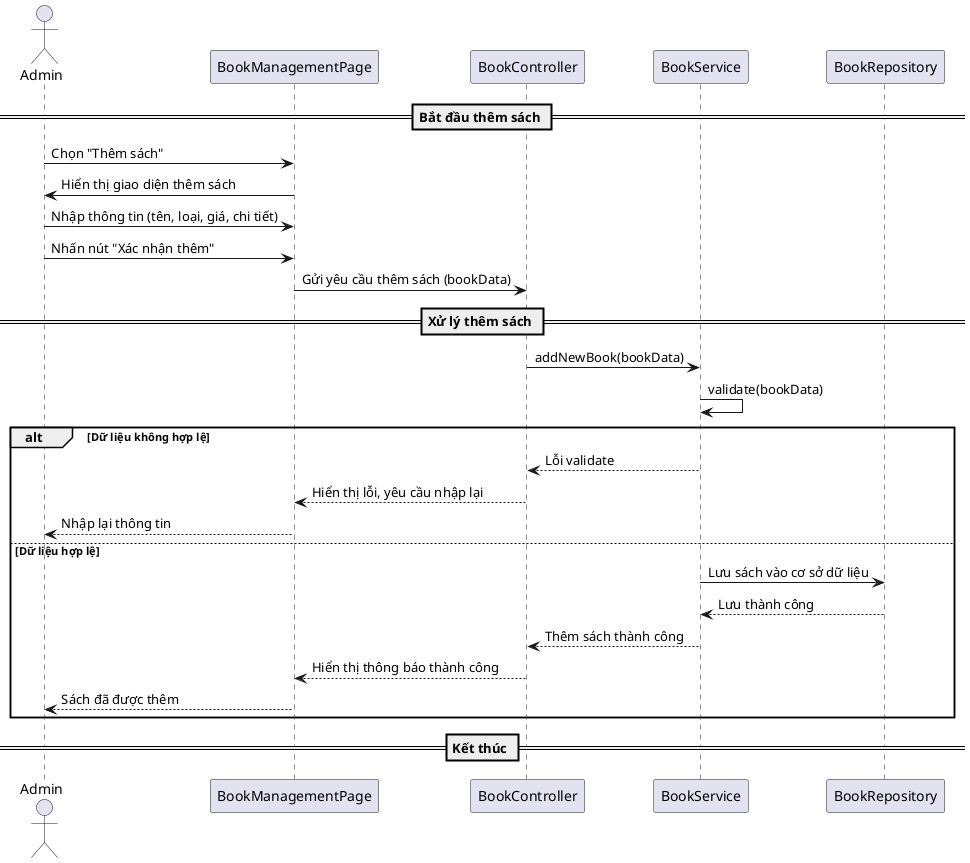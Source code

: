 @startuml
actor Admin
participant "BookManagementPage" as BMP
participant "BookController" as BC
participant "BookService" as BS
participant "BookRepository" as BR

== Bắt đầu thêm sách ==
Admin -> BMP: Chọn "Thêm sách"
BMP -> Admin: Hiển thị giao diện thêm sách

Admin -> BMP: Nhập thông tin (tên, loại, giá, chi tiết)
Admin -> BMP: Nhấn nút "Xác nhận thêm"
BMP -> BC: Gửi yêu cầu thêm sách (bookData)

== Xử lý thêm sách ==
BC -> BS: addNewBook(bookData)
BS -> BS: validate(bookData)

alt Dữ liệu không hợp lệ
    BS --> BC: Lỗi validate
    BC --> BMP: Hiển thị lỗi, yêu cầu nhập lại
    BMP --> Admin: Nhập lại thông tin
else Dữ liệu hợp lệ
    BS -> BR: Lưu sách vào cơ sở dữ liệu
    BR --> BS: Lưu thành công
    BS --> BC: Thêm sách thành công
    BC --> BMP: Hiển thị thông báo thành công
    BMP --> Admin: Sách đã được thêm
end

== Kết thúc ==
@enduml
